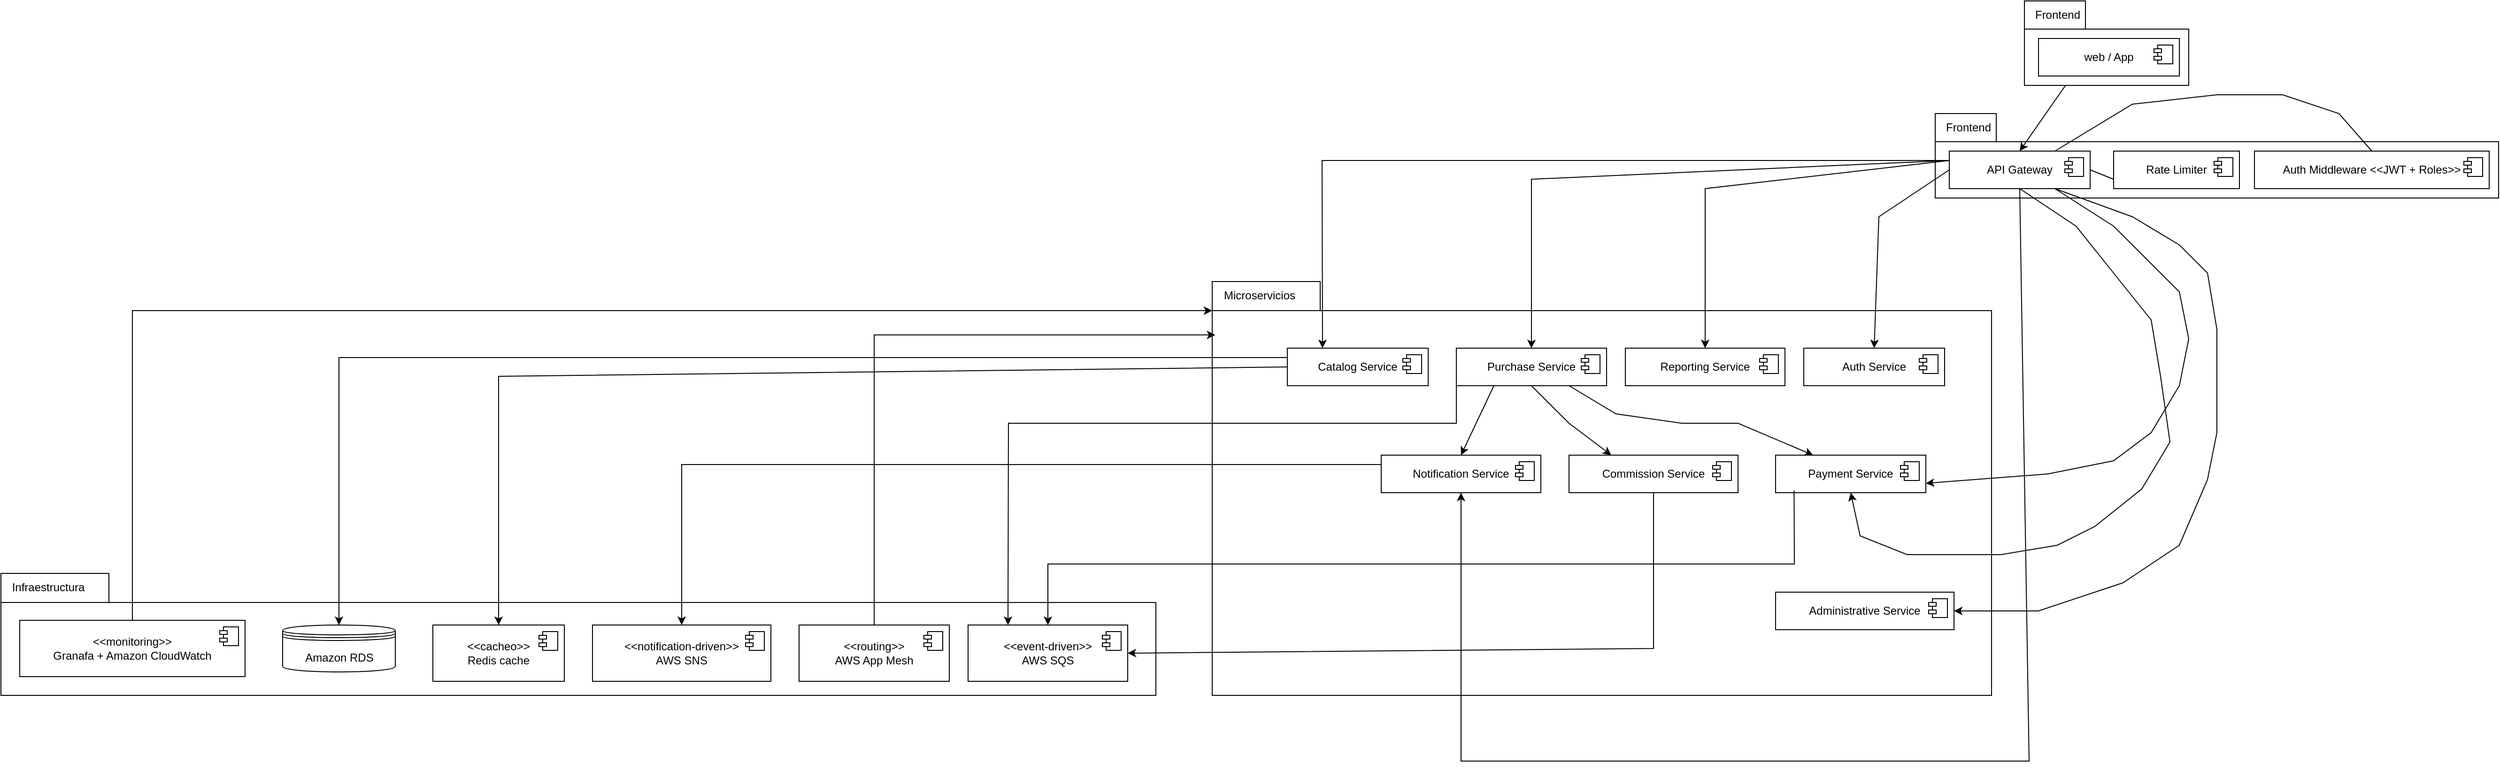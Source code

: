 <mxfile version="27.1.0">
  <diagram name="Página-1" id="iSeguB1xud-5W----mcu">
    <mxGraphModel dx="4331" dy="834" grid="1" gridSize="10" guides="1" tooltips="1" connect="1" arrows="1" fold="1" page="1" pageScale="1" pageWidth="827" pageHeight="1169" math="0" shadow="0">
      <root>
        <mxCell id="0" />
        <mxCell id="1" parent="0" />
        <mxCell id="GNykgiWho3jNKgiSXASU-8" value="" style="shape=folder;fontStyle=1;spacingTop=10;tabWidth=115;tabHeight=31;tabPosition=left;html=1;whiteSpace=wrap;" parent="1" vertex="1">
          <mxGeometry x="-590" y="379" width="830" height="441" as="geometry" />
        </mxCell>
        <mxCell id="GNykgiWho3jNKgiSXASU-3" value="" style="shape=folder;fontStyle=1;spacingTop=10;tabWidth=65;tabHeight=30;tabPosition=left;html=1;whiteSpace=wrap;" parent="1" vertex="1">
          <mxGeometry x="275" y="80" width="175" height="90" as="geometry" />
        </mxCell>
        <mxCell id="GNykgiWho3jNKgiSXASU-4" value="Frontend" style="text;html=1;align=center;verticalAlign=middle;resizable=0;points=[];autosize=1;strokeColor=none;fillColor=none;" parent="1" vertex="1">
          <mxGeometry x="275" y="80" width="70" height="30" as="geometry" />
        </mxCell>
        <mxCell id="GNykgiWho3jNKgiSXASU-5" value="web / App" style="html=1;dropTarget=0;whiteSpace=wrap;" parent="1" vertex="1">
          <mxGeometry x="290" y="120" width="150" height="40" as="geometry" />
        </mxCell>
        <mxCell id="GNykgiWho3jNKgiSXASU-6" value="" style="shape=module;jettyWidth=8;jettyHeight=4;" parent="GNykgiWho3jNKgiSXASU-5" vertex="1">
          <mxGeometry x="1" width="20" height="20" relative="1" as="geometry">
            <mxPoint x="-27" y="7" as="offset" />
          </mxGeometry>
        </mxCell>
        <mxCell id="GNykgiWho3jNKgiSXASU-9" value="Microservicios" style="text;html=1;align=center;verticalAlign=middle;resizable=0;points=[];autosize=1;strokeColor=none;fillColor=none;" parent="1" vertex="1">
          <mxGeometry x="-590" y="379" width="100" height="30" as="geometry" />
        </mxCell>
        <mxCell id="MhzWcUh2BM42zIrhzgXr-2" value="" style="shape=folder;fontStyle=1;spacingTop=10;tabWidth=65;tabHeight=30;tabPosition=left;html=1;whiteSpace=wrap;" parent="1" vertex="1">
          <mxGeometry x="180" y="200" width="600" height="90" as="geometry" />
        </mxCell>
        <mxCell id="MhzWcUh2BM42zIrhzgXr-3" value="Frontend" style="text;html=1;align=center;verticalAlign=middle;resizable=0;points=[];autosize=1;strokeColor=none;fillColor=none;" parent="1" vertex="1">
          <mxGeometry x="180" y="200" width="70" height="30" as="geometry" />
        </mxCell>
        <mxCell id="MhzWcUh2BM42zIrhzgXr-4" value="API Gateway" style="html=1;dropTarget=0;whiteSpace=wrap;" parent="1" vertex="1">
          <mxGeometry x="195" y="240" width="150" height="40" as="geometry" />
        </mxCell>
        <mxCell id="MhzWcUh2BM42zIrhzgXr-5" value="" style="shape=module;jettyWidth=8;jettyHeight=4;" parent="MhzWcUh2BM42zIrhzgXr-4" vertex="1">
          <mxGeometry x="1" width="20" height="20" relative="1" as="geometry">
            <mxPoint x="-27" y="7" as="offset" />
          </mxGeometry>
        </mxCell>
        <mxCell id="MhzWcUh2BM42zIrhzgXr-6" value="Rate Limiter" style="html=1;dropTarget=0;whiteSpace=wrap;" parent="1" vertex="1">
          <mxGeometry x="370" y="240" width="134" height="40" as="geometry" />
        </mxCell>
        <mxCell id="MhzWcUh2BM42zIrhzgXr-7" value="" style="shape=module;jettyWidth=8;jettyHeight=4;" parent="MhzWcUh2BM42zIrhzgXr-6" vertex="1">
          <mxGeometry x="1" width="20" height="20" relative="1" as="geometry">
            <mxPoint x="-27" y="7" as="offset" />
          </mxGeometry>
        </mxCell>
        <mxCell id="MhzWcUh2BM42zIrhzgXr-8" value="Auth Middleware &amp;lt;&amp;lt;JWT + Roles&amp;gt;&amp;gt;" style="html=1;dropTarget=0;whiteSpace=wrap;" parent="1" vertex="1">
          <mxGeometry x="520" y="240" width="250" height="40" as="geometry" />
        </mxCell>
        <mxCell id="MhzWcUh2BM42zIrhzgXr-9" value="" style="shape=module;jettyWidth=8;jettyHeight=4;" parent="MhzWcUh2BM42zIrhzgXr-8" vertex="1">
          <mxGeometry x="1" width="20" height="20" relative="1" as="geometry">
            <mxPoint x="-27" y="7" as="offset" />
          </mxGeometry>
        </mxCell>
        <mxCell id="MhzWcUh2BM42zIrhzgXr-10" value="Catalog Service" style="html=1;dropTarget=0;whiteSpace=wrap;" parent="1" vertex="1">
          <mxGeometry x="-510" y="450" width="150" height="40" as="geometry" />
        </mxCell>
        <mxCell id="MhzWcUh2BM42zIrhzgXr-11" value="" style="shape=module;jettyWidth=8;jettyHeight=4;" parent="MhzWcUh2BM42zIrhzgXr-10" vertex="1">
          <mxGeometry x="1" width="20" height="20" relative="1" as="geometry">
            <mxPoint x="-27" y="7" as="offset" />
          </mxGeometry>
        </mxCell>
        <mxCell id="MhzWcUh2BM42zIrhzgXr-12" value="Purchase Service" style="html=1;dropTarget=0;whiteSpace=wrap;" parent="1" vertex="1">
          <mxGeometry x="-330" y="450" width="160" height="40" as="geometry" />
        </mxCell>
        <mxCell id="MhzWcUh2BM42zIrhzgXr-13" value="" style="shape=module;jettyWidth=8;jettyHeight=4;" parent="MhzWcUh2BM42zIrhzgXr-12" vertex="1">
          <mxGeometry x="1" width="20" height="20" relative="1" as="geometry">
            <mxPoint x="-27" y="7" as="offset" />
          </mxGeometry>
        </mxCell>
        <mxCell id="MhzWcUh2BM42zIrhzgXr-14" value="Reporting Service" style="html=1;dropTarget=0;whiteSpace=wrap;" parent="1" vertex="1">
          <mxGeometry x="-150" y="450" width="170" height="40" as="geometry" />
        </mxCell>
        <mxCell id="MhzWcUh2BM42zIrhzgXr-15" value="" style="shape=module;jettyWidth=8;jettyHeight=4;" parent="MhzWcUh2BM42zIrhzgXr-14" vertex="1">
          <mxGeometry x="1" width="20" height="20" relative="1" as="geometry">
            <mxPoint x="-27" y="7" as="offset" />
          </mxGeometry>
        </mxCell>
        <mxCell id="MhzWcUh2BM42zIrhzgXr-16" value="Auth Service" style="html=1;dropTarget=0;whiteSpace=wrap;" parent="1" vertex="1">
          <mxGeometry x="40" y="450" width="150" height="40" as="geometry" />
        </mxCell>
        <mxCell id="MhzWcUh2BM42zIrhzgXr-17" value="" style="shape=module;jettyWidth=8;jettyHeight=4;" parent="MhzWcUh2BM42zIrhzgXr-16" vertex="1">
          <mxGeometry x="1" width="20" height="20" relative="1" as="geometry">
            <mxPoint x="-27" y="7" as="offset" />
          </mxGeometry>
        </mxCell>
        <mxCell id="MhzWcUh2BM42zIrhzgXr-18" value="Notification Service" style="html=1;dropTarget=0;whiteSpace=wrap;" parent="1" vertex="1">
          <mxGeometry x="-410" y="564" width="170" height="40" as="geometry" />
        </mxCell>
        <mxCell id="MhzWcUh2BM42zIrhzgXr-19" value="" style="shape=module;jettyWidth=8;jettyHeight=4;" parent="MhzWcUh2BM42zIrhzgXr-18" vertex="1">
          <mxGeometry x="1" width="20" height="20" relative="1" as="geometry">
            <mxPoint x="-27" y="7" as="offset" />
          </mxGeometry>
        </mxCell>
        <mxCell id="MhzWcUh2BM42zIrhzgXr-20" value="Commission Service" style="html=1;dropTarget=0;whiteSpace=wrap;" parent="1" vertex="1">
          <mxGeometry x="-210" y="564" width="180" height="40" as="geometry" />
        </mxCell>
        <mxCell id="MhzWcUh2BM42zIrhzgXr-21" value="" style="shape=module;jettyWidth=8;jettyHeight=4;" parent="MhzWcUh2BM42zIrhzgXr-20" vertex="1">
          <mxGeometry x="1" width="20" height="20" relative="1" as="geometry">
            <mxPoint x="-27" y="7" as="offset" />
          </mxGeometry>
        </mxCell>
        <mxCell id="MhzWcUh2BM42zIrhzgXr-22" value="Payment Service" style="html=1;dropTarget=0;whiteSpace=wrap;" parent="1" vertex="1">
          <mxGeometry x="10" y="564" width="160" height="40" as="geometry" />
        </mxCell>
        <mxCell id="MhzWcUh2BM42zIrhzgXr-23" value="" style="shape=module;jettyWidth=8;jettyHeight=4;" parent="MhzWcUh2BM42zIrhzgXr-22" vertex="1">
          <mxGeometry x="1" width="20" height="20" relative="1" as="geometry">
            <mxPoint x="-27" y="7" as="offset" />
          </mxGeometry>
        </mxCell>
        <mxCell id="MhzWcUh2BM42zIrhzgXr-24" value="Administrative Service" style="html=1;dropTarget=0;whiteSpace=wrap;" parent="1" vertex="1">
          <mxGeometry x="10" y="710" width="190" height="40" as="geometry" />
        </mxCell>
        <mxCell id="MhzWcUh2BM42zIrhzgXr-25" value="" style="shape=module;jettyWidth=8;jettyHeight=4;" parent="MhzWcUh2BM42zIrhzgXr-24" vertex="1">
          <mxGeometry x="1" width="20" height="20" relative="1" as="geometry">
            <mxPoint x="-27" y="7" as="offset" />
          </mxGeometry>
        </mxCell>
        <mxCell id="MhzWcUh2BM42zIrhzgXr-26" value="" style="shape=folder;fontStyle=1;spacingTop=10;tabWidth=115;tabHeight=31;tabPosition=left;html=1;whiteSpace=wrap;" parent="1" vertex="1">
          <mxGeometry x="-1880" y="690" width="1230" height="130" as="geometry" />
        </mxCell>
        <mxCell id="MhzWcUh2BM42zIrhzgXr-27" value="Infraestructura" style="text;html=1;align=center;verticalAlign=middle;resizable=0;points=[];autosize=1;strokeColor=none;fillColor=none;" parent="1" vertex="1">
          <mxGeometry x="-1880" y="690" width="100" height="30" as="geometry" />
        </mxCell>
        <mxCell id="MhzWcUh2BM42zIrhzgXr-28" value="&amp;lt;&amp;lt;monitoring&amp;gt;&amp;gt;&lt;div&gt;Granafa + Amazon CloudWatch&lt;/div&gt;" style="html=1;dropTarget=0;whiteSpace=wrap;" parent="1" vertex="1">
          <mxGeometry x="-1860" y="740" width="240" height="60" as="geometry" />
        </mxCell>
        <mxCell id="MhzWcUh2BM42zIrhzgXr-29" value="" style="shape=module;jettyWidth=8;jettyHeight=4;" parent="MhzWcUh2BM42zIrhzgXr-28" vertex="1">
          <mxGeometry x="1" width="20" height="20" relative="1" as="geometry">
            <mxPoint x="-27" y="7" as="offset" />
          </mxGeometry>
        </mxCell>
        <mxCell id="MhzWcUh2BM42zIrhzgXr-30" value="" style="shape=datastore;whiteSpace=wrap;html=1;" parent="1" vertex="1">
          <mxGeometry x="-1580" y="745" width="120" height="50" as="geometry" />
        </mxCell>
        <mxCell id="MhzWcUh2BM42zIrhzgXr-31" value="Amazon RDS" style="text;html=1;align=center;verticalAlign=middle;resizable=0;points=[];autosize=1;strokeColor=none;fillColor=none;" parent="1" vertex="1">
          <mxGeometry x="-1570" y="765" width="100" height="30" as="geometry" />
        </mxCell>
        <mxCell id="MhzWcUh2BM42zIrhzgXr-32" value="&amp;lt;&amp;lt;cacheo&amp;gt;&amp;gt;&lt;div&gt;Redis cache&lt;/div&gt;" style="html=1;dropTarget=0;whiteSpace=wrap;" parent="1" vertex="1">
          <mxGeometry x="-1420" y="745" width="140" height="60" as="geometry" />
        </mxCell>
        <mxCell id="MhzWcUh2BM42zIrhzgXr-33" value="" style="shape=module;jettyWidth=8;jettyHeight=4;" parent="MhzWcUh2BM42zIrhzgXr-32" vertex="1">
          <mxGeometry x="1" width="20" height="20" relative="1" as="geometry">
            <mxPoint x="-27" y="7" as="offset" />
          </mxGeometry>
        </mxCell>
        <mxCell id="MhzWcUh2BM42zIrhzgXr-34" value="&amp;lt;&amp;lt;notification-driven&amp;gt;&amp;gt;&lt;div&gt;AWS SNS&lt;/div&gt;" style="html=1;dropTarget=0;whiteSpace=wrap;" parent="1" vertex="1">
          <mxGeometry x="-1250" y="745" width="190" height="60" as="geometry" />
        </mxCell>
        <mxCell id="MhzWcUh2BM42zIrhzgXr-35" value="" style="shape=module;jettyWidth=8;jettyHeight=4;" parent="MhzWcUh2BM42zIrhzgXr-34" vertex="1">
          <mxGeometry x="1" width="20" height="20" relative="1" as="geometry">
            <mxPoint x="-27" y="7" as="offset" />
          </mxGeometry>
        </mxCell>
        <mxCell id="MhzWcUh2BM42zIrhzgXr-36" value="&amp;lt;&amp;lt;routing&amp;gt;&amp;gt;&lt;div&gt;AWS App Mesh&lt;/div&gt;" style="html=1;dropTarget=0;whiteSpace=wrap;" parent="1" vertex="1">
          <mxGeometry x="-1030" y="745" width="160" height="60" as="geometry" />
        </mxCell>
        <mxCell id="MhzWcUh2BM42zIrhzgXr-37" value="" style="shape=module;jettyWidth=8;jettyHeight=4;" parent="MhzWcUh2BM42zIrhzgXr-36" vertex="1">
          <mxGeometry x="1" width="20" height="20" relative="1" as="geometry">
            <mxPoint x="-27" y="7" as="offset" />
          </mxGeometry>
        </mxCell>
        <mxCell id="MhzWcUh2BM42zIrhzgXr-38" value="&amp;lt;&amp;lt;event-driven&amp;gt;&amp;gt;&lt;div&gt;AWS SQS&lt;/div&gt;" style="html=1;dropTarget=0;whiteSpace=wrap;" parent="1" vertex="1">
          <mxGeometry x="-850" y="745" width="170" height="60" as="geometry" />
        </mxCell>
        <mxCell id="MhzWcUh2BM42zIrhzgXr-39" value="" style="shape=module;jettyWidth=8;jettyHeight=4;" parent="MhzWcUh2BM42zIrhzgXr-38" vertex="1">
          <mxGeometry x="1" width="20" height="20" relative="1" as="geometry">
            <mxPoint x="-27" y="7" as="offset" />
          </mxGeometry>
        </mxCell>
        <mxCell id="MhzWcUh2BM42zIrhzgXr-40" value="" style="endArrow=classic;html=1;rounded=0;exitX=0.25;exitY=1;exitDx=0;exitDy=0;exitPerimeter=0;entryX=0.5;entryY=0;entryDx=0;entryDy=0;" parent="1" source="GNykgiWho3jNKgiSXASU-3" target="MhzWcUh2BM42zIrhzgXr-4" edge="1">
          <mxGeometry width="50" height="50" relative="1" as="geometry">
            <mxPoint x="-50" y="220" as="sourcePoint" />
            <mxPoint y="170" as="targetPoint" />
          </mxGeometry>
        </mxCell>
        <mxCell id="MhzWcUh2BM42zIrhzgXr-41" value="" style="endArrow=none;html=1;rounded=0;exitX=1;exitY=0.5;exitDx=0;exitDy=0;entryX=0;entryY=0.75;entryDx=0;entryDy=0;" parent="1" source="MhzWcUh2BM42zIrhzgXr-4" target="MhzWcUh2BM42zIrhzgXr-6" edge="1">
          <mxGeometry width="50" height="50" relative="1" as="geometry">
            <mxPoint x="390" y="400" as="sourcePoint" />
            <mxPoint x="440" y="350" as="targetPoint" />
          </mxGeometry>
        </mxCell>
        <mxCell id="MhzWcUh2BM42zIrhzgXr-42" value="" style="endArrow=none;html=1;rounded=0;exitX=0.75;exitY=0;exitDx=0;exitDy=0;entryX=0.5;entryY=0;entryDx=0;entryDy=0;" parent="1" source="MhzWcUh2BM42zIrhzgXr-4" target="MhzWcUh2BM42zIrhzgXr-8" edge="1">
          <mxGeometry width="50" height="50" relative="1" as="geometry">
            <mxPoint x="410" y="380" as="sourcePoint" />
            <mxPoint x="610" y="170" as="targetPoint" />
            <Array as="points">
              <mxPoint x="390" y="190" />
              <mxPoint x="480" y="180" />
              <mxPoint x="550" y="180" />
              <mxPoint x="610" y="200" />
            </Array>
          </mxGeometry>
        </mxCell>
        <mxCell id="MhzWcUh2BM42zIrhzgXr-43" value="" style="endArrow=classic;html=1;rounded=0;entryX=1;entryY=0.5;entryDx=0;entryDy=0;exitX=0.75;exitY=1;exitDx=0;exitDy=0;" parent="1" source="MhzWcUh2BM42zIrhzgXr-4" target="MhzWcUh2BM42zIrhzgXr-24" edge="1">
          <mxGeometry width="50" height="50" relative="1" as="geometry">
            <mxPoint x="390" y="300" as="sourcePoint" />
            <mxPoint x="600" y="470" as="targetPoint" />
            <Array as="points">
              <mxPoint x="390" y="310" />
              <mxPoint x="440" y="340" />
              <mxPoint x="470" y="370" />
              <mxPoint x="480" y="430" />
              <mxPoint x="480" y="480" />
              <mxPoint x="480" y="540" />
              <mxPoint x="470" y="590" />
              <mxPoint x="440" y="660" />
              <mxPoint x="380" y="700" />
              <mxPoint x="290" y="730" />
            </Array>
          </mxGeometry>
        </mxCell>
        <mxCell id="MhzWcUh2BM42zIrhzgXr-44" value="" style="endArrow=classic;html=1;rounded=0;entryX=1;entryY=0.75;entryDx=0;entryDy=0;exitX=0.75;exitY=1;exitDx=0;exitDy=0;" parent="1" source="MhzWcUh2BM42zIrhzgXr-4" target="MhzWcUh2BM42zIrhzgXr-22" edge="1">
          <mxGeometry width="50" height="50" relative="1" as="geometry">
            <mxPoint x="440" y="390" as="sourcePoint" />
            <mxPoint x="380" y="570" as="targetPoint" />
            <Array as="points">
              <mxPoint x="370" y="320" />
              <mxPoint x="400" y="350" />
              <mxPoint x="440" y="390" />
              <mxPoint x="450" y="440" />
              <mxPoint x="440" y="490" />
              <mxPoint x="410" y="540" />
              <mxPoint x="370" y="570" />
              <mxPoint x="300" y="584" />
            </Array>
          </mxGeometry>
        </mxCell>
        <mxCell id="MhzWcUh2BM42zIrhzgXr-45" value="" style="endArrow=classic;html=1;rounded=0;entryX=0.5;entryY=1;entryDx=0;entryDy=0;exitX=0.5;exitY=1;exitDx=0;exitDy=0;" parent="1" source="MhzWcUh2BM42zIrhzgXr-4" target="MhzWcUh2BM42zIrhzgXr-22" edge="1">
          <mxGeometry width="50" height="50" relative="1" as="geometry">
            <mxPoint x="360" y="450" as="sourcePoint" />
            <mxPoint x="380" y="630" as="targetPoint" />
            <Array as="points">
              <mxPoint x="330" y="320" />
              <mxPoint x="370" y="370" />
              <mxPoint x="410" y="420" />
              <mxPoint x="420" y="480" />
              <mxPoint x="430" y="550" />
              <mxPoint x="400" y="600" />
              <mxPoint x="350" y="640" />
              <mxPoint x="310" y="660" />
              <mxPoint x="250" y="670" />
              <mxPoint x="150" y="670" />
              <mxPoint x="100" y="650" />
            </Array>
          </mxGeometry>
        </mxCell>
        <mxCell id="MhzWcUh2BM42zIrhzgXr-46" value="" style="endArrow=classic;html=1;rounded=0;exitX=0.5;exitY=1;exitDx=0;exitDy=0;entryX=0.5;entryY=1;entryDx=0;entryDy=0;" parent="1" source="MhzWcUh2BM42zIrhzgXr-4" target="MhzWcUh2BM42zIrhzgXr-18" edge="1">
          <mxGeometry width="50" height="50" relative="1" as="geometry">
            <mxPoint x="290" y="440" as="sourcePoint" />
            <mxPoint x="-290" y="880" as="targetPoint" />
            <Array as="points">
              <mxPoint x="280" y="890" />
              <mxPoint x="-325" y="890" />
            </Array>
          </mxGeometry>
        </mxCell>
        <mxCell id="MhzWcUh2BM42zIrhzgXr-47" value="" style="endArrow=classic;html=1;rounded=0;exitX=0;exitY=0.25;exitDx=0;exitDy=0;entryX=0.25;entryY=0;entryDx=0;entryDy=0;" parent="1" source="MhzWcUh2BM42zIrhzgXr-4" target="MhzWcUh2BM42zIrhzgXr-10" edge="1">
          <mxGeometry width="50" height="50" relative="1" as="geometry">
            <mxPoint x="-400" y="300" as="sourcePoint" />
            <mxPoint x="-350" y="250" as="targetPoint" />
            <Array as="points">
              <mxPoint x="-473" y="250" />
            </Array>
          </mxGeometry>
        </mxCell>
        <mxCell id="MhzWcUh2BM42zIrhzgXr-48" value="" style="endArrow=classic;html=1;rounded=0;exitX=0;exitY=0.25;exitDx=0;exitDy=0;entryX=0.5;entryY=0;entryDx=0;entryDy=0;" parent="1" source="MhzWcUh2BM42zIrhzgXr-4" target="MhzWcUh2BM42zIrhzgXr-12" edge="1">
          <mxGeometry width="50" height="50" relative="1" as="geometry">
            <mxPoint x="-250" y="360" as="sourcePoint" />
            <mxPoint x="-200" y="310" as="targetPoint" />
            <Array as="points">
              <mxPoint x="-250" y="270" />
            </Array>
          </mxGeometry>
        </mxCell>
        <mxCell id="MhzWcUh2BM42zIrhzgXr-49" value="" style="endArrow=classic;html=1;rounded=0;exitX=0;exitY=0.25;exitDx=0;exitDy=0;entryX=0.5;entryY=0;entryDx=0;entryDy=0;" parent="1" source="MhzWcUh2BM42zIrhzgXr-4" target="MhzWcUh2BM42zIrhzgXr-14" edge="1">
          <mxGeometry width="50" height="50" relative="1" as="geometry">
            <mxPoint x="-140" y="380" as="sourcePoint" />
            <mxPoint x="-90" y="330" as="targetPoint" />
            <Array as="points">
              <mxPoint x="-65" y="280" />
            </Array>
          </mxGeometry>
        </mxCell>
        <mxCell id="MhzWcUh2BM42zIrhzgXr-50" value="" style="endArrow=classic;html=1;rounded=0;exitX=0;exitY=0.5;exitDx=0;exitDy=0;entryX=0.5;entryY=0;entryDx=0;entryDy=0;" parent="1" source="MhzWcUh2BM42zIrhzgXr-4" target="MhzWcUh2BM42zIrhzgXr-16" edge="1">
          <mxGeometry width="50" height="50" relative="1" as="geometry">
            <mxPoint x="30" y="370" as="sourcePoint" />
            <mxPoint x="80" y="320" as="targetPoint" />
            <Array as="points">
              <mxPoint x="120" y="310" />
            </Array>
          </mxGeometry>
        </mxCell>
        <mxCell id="MhzWcUh2BM42zIrhzgXr-51" value="" style="endArrow=classic;html=1;rounded=0;exitX=0.5;exitY=0;exitDx=0;exitDy=0;entryX=0;entryY=0;entryDx=0;entryDy=31;entryPerimeter=0;" parent="1" source="MhzWcUh2BM42zIrhzgXr-28" target="GNykgiWho3jNKgiSXASU-8" edge="1">
          <mxGeometry width="50" height="50" relative="1" as="geometry">
            <mxPoint x="-1470" y="540" as="sourcePoint" />
            <mxPoint x="-1420" y="490" as="targetPoint" />
            <Array as="points">
              <mxPoint x="-1740" y="410" />
            </Array>
          </mxGeometry>
        </mxCell>
        <mxCell id="MhzWcUh2BM42zIrhzgXr-52" value="" style="endArrow=classic;html=1;rounded=0;exitX=0;exitY=0.25;exitDx=0;exitDy=0;entryX=0.5;entryY=0;entryDx=0;entryDy=0;" parent="1" source="MhzWcUh2BM42zIrhzgXr-10" target="MhzWcUh2BM42zIrhzgXr-30" edge="1">
          <mxGeometry width="50" height="50" relative="1" as="geometry">
            <mxPoint x="-1330" y="580" as="sourcePoint" />
            <mxPoint x="-1280" y="530" as="targetPoint" />
            <Array as="points">
              <mxPoint x="-1520" y="460" />
            </Array>
          </mxGeometry>
        </mxCell>
        <mxCell id="MhzWcUh2BM42zIrhzgXr-53" value="" style="endArrow=classic;html=1;rounded=0;exitX=0;exitY=0.5;exitDx=0;exitDy=0;entryX=0.5;entryY=0;entryDx=0;entryDy=0;" parent="1" source="MhzWcUh2BM42zIrhzgXr-10" target="MhzWcUh2BM42zIrhzgXr-32" edge="1">
          <mxGeometry width="50" height="50" relative="1" as="geometry">
            <mxPoint x="-1320" y="630" as="sourcePoint" />
            <mxPoint x="-1270" y="580" as="targetPoint" />
            <Array as="points">
              <mxPoint x="-1350" y="480" />
            </Array>
          </mxGeometry>
        </mxCell>
        <mxCell id="MhzWcUh2BM42zIrhzgXr-54" value="" style="endArrow=classic;html=1;rounded=0;entryX=0.25;entryY=0;entryDx=0;entryDy=0;exitX=0;exitY=1;exitDx=0;exitDy=0;" parent="1" source="MhzWcUh2BM42zIrhzgXr-12" target="MhzWcUh2BM42zIrhzgXr-38" edge="1">
          <mxGeometry width="50" height="50" relative="1" as="geometry">
            <mxPoint x="-950" y="610" as="sourcePoint" />
            <mxPoint x="-900" y="560" as="targetPoint" />
            <Array as="points">
              <mxPoint x="-330" y="530" />
              <mxPoint x="-807" y="530" />
            </Array>
          </mxGeometry>
        </mxCell>
        <mxCell id="MhzWcUh2BM42zIrhzgXr-55" value="" style="endArrow=classic;html=1;rounded=0;exitX=0.25;exitY=1;exitDx=0;exitDy=0;entryX=0.5;entryY=0;entryDx=0;entryDy=0;" parent="1" source="MhzWcUh2BM42zIrhzgXr-12" target="MhzWcUh2BM42zIrhzgXr-18" edge="1">
          <mxGeometry width="50" height="50" relative="1" as="geometry">
            <mxPoint x="-520" y="950" as="sourcePoint" />
            <mxPoint x="-470" y="900" as="targetPoint" />
          </mxGeometry>
        </mxCell>
        <mxCell id="MhzWcUh2BM42zIrhzgXr-56" value="" style="endArrow=classic;html=1;rounded=0;entryX=0.25;entryY=0;entryDx=0;entryDy=0;exitX=0.5;exitY=1;exitDx=0;exitDy=0;" parent="1" source="MhzWcUh2BM42zIrhzgXr-12" target="MhzWcUh2BM42zIrhzgXr-20" edge="1">
          <mxGeometry width="50" height="50" relative="1" as="geometry">
            <mxPoint x="-490" y="1000" as="sourcePoint" />
            <mxPoint x="-440" y="950" as="targetPoint" />
            <Array as="points">
              <mxPoint x="-210" y="530" />
            </Array>
          </mxGeometry>
        </mxCell>
        <mxCell id="MhzWcUh2BM42zIrhzgXr-57" value="" style="endArrow=classic;html=1;rounded=0;entryX=0.25;entryY=0;entryDx=0;entryDy=0;exitX=0.75;exitY=1;exitDx=0;exitDy=0;" parent="1" source="MhzWcUh2BM42zIrhzgXr-12" target="MhzWcUh2BM42zIrhzgXr-22" edge="1">
          <mxGeometry width="50" height="50" relative="1" as="geometry">
            <mxPoint x="-280" y="1000" as="sourcePoint" />
            <mxPoint x="-230" y="950" as="targetPoint" />
            <Array as="points">
              <mxPoint x="-160" y="520" />
              <mxPoint x="-90" y="530" />
              <mxPoint x="-30" y="530" />
            </Array>
          </mxGeometry>
        </mxCell>
        <mxCell id="MhzWcUh2BM42zIrhzgXr-58" value="" style="endArrow=classic;html=1;rounded=0;entryX=0.5;entryY=0;entryDx=0;entryDy=0;exitX=0;exitY=0.25;exitDx=0;exitDy=0;" parent="1" source="MhzWcUh2BM42zIrhzgXr-18" target="MhzWcUh2BM42zIrhzgXr-34" edge="1">
          <mxGeometry width="50" height="50" relative="1" as="geometry">
            <mxPoint x="-1170" y="950" as="sourcePoint" />
            <mxPoint x="-1120" y="900" as="targetPoint" />
            <Array as="points">
              <mxPoint x="-1155" y="574" />
            </Array>
          </mxGeometry>
        </mxCell>
        <mxCell id="MhzWcUh2BM42zIrhzgXr-60" value="" style="endArrow=classic;html=1;rounded=0;entryX=1;entryY=0.5;entryDx=0;entryDy=0;exitX=0.5;exitY=1;exitDx=0;exitDy=0;" parent="1" source="MhzWcUh2BM42zIrhzgXr-20" target="MhzWcUh2BM42zIrhzgXr-38" edge="1">
          <mxGeometry width="50" height="50" relative="1" as="geometry">
            <mxPoint x="-710" y="1000" as="sourcePoint" />
            <mxPoint x="-660" y="950" as="targetPoint" />
            <Array as="points">
              <mxPoint x="-120" y="770" />
            </Array>
          </mxGeometry>
        </mxCell>
        <mxCell id="MhzWcUh2BM42zIrhzgXr-61" value="" style="endArrow=classic;html=1;rounded=0;exitX=0.123;exitY=0.942;exitDx=0;exitDy=0;entryX=0.5;entryY=0;entryDx=0;entryDy=0;exitPerimeter=0;" parent="1" source="MhzWcUh2BM42zIrhzgXr-22" target="MhzWcUh2BM42zIrhzgXr-38" edge="1">
          <mxGeometry width="50" height="50" relative="1" as="geometry">
            <mxPoint x="-490" y="970" as="sourcePoint" />
            <mxPoint x="-440" y="920" as="targetPoint" />
            <Array as="points">
              <mxPoint x="30" y="680" />
              <mxPoint x="-60" y="680" />
              <mxPoint x="-765" y="680" />
            </Array>
          </mxGeometry>
        </mxCell>
        <mxCell id="9LArAy2U0Wd64Omtlrnh-1" style="edgeStyle=orthogonalEdgeStyle;rounded=0;orthogonalLoop=1;jettySize=auto;html=1;exitX=0.5;exitY=0;exitDx=0;exitDy=0;entryX=0.004;entryY=0.129;entryDx=0;entryDy=0;entryPerimeter=0;" edge="1" parent="1" source="MhzWcUh2BM42zIrhzgXr-36" target="GNykgiWho3jNKgiSXASU-8">
          <mxGeometry relative="1" as="geometry" />
        </mxCell>
      </root>
    </mxGraphModel>
  </diagram>
</mxfile>
